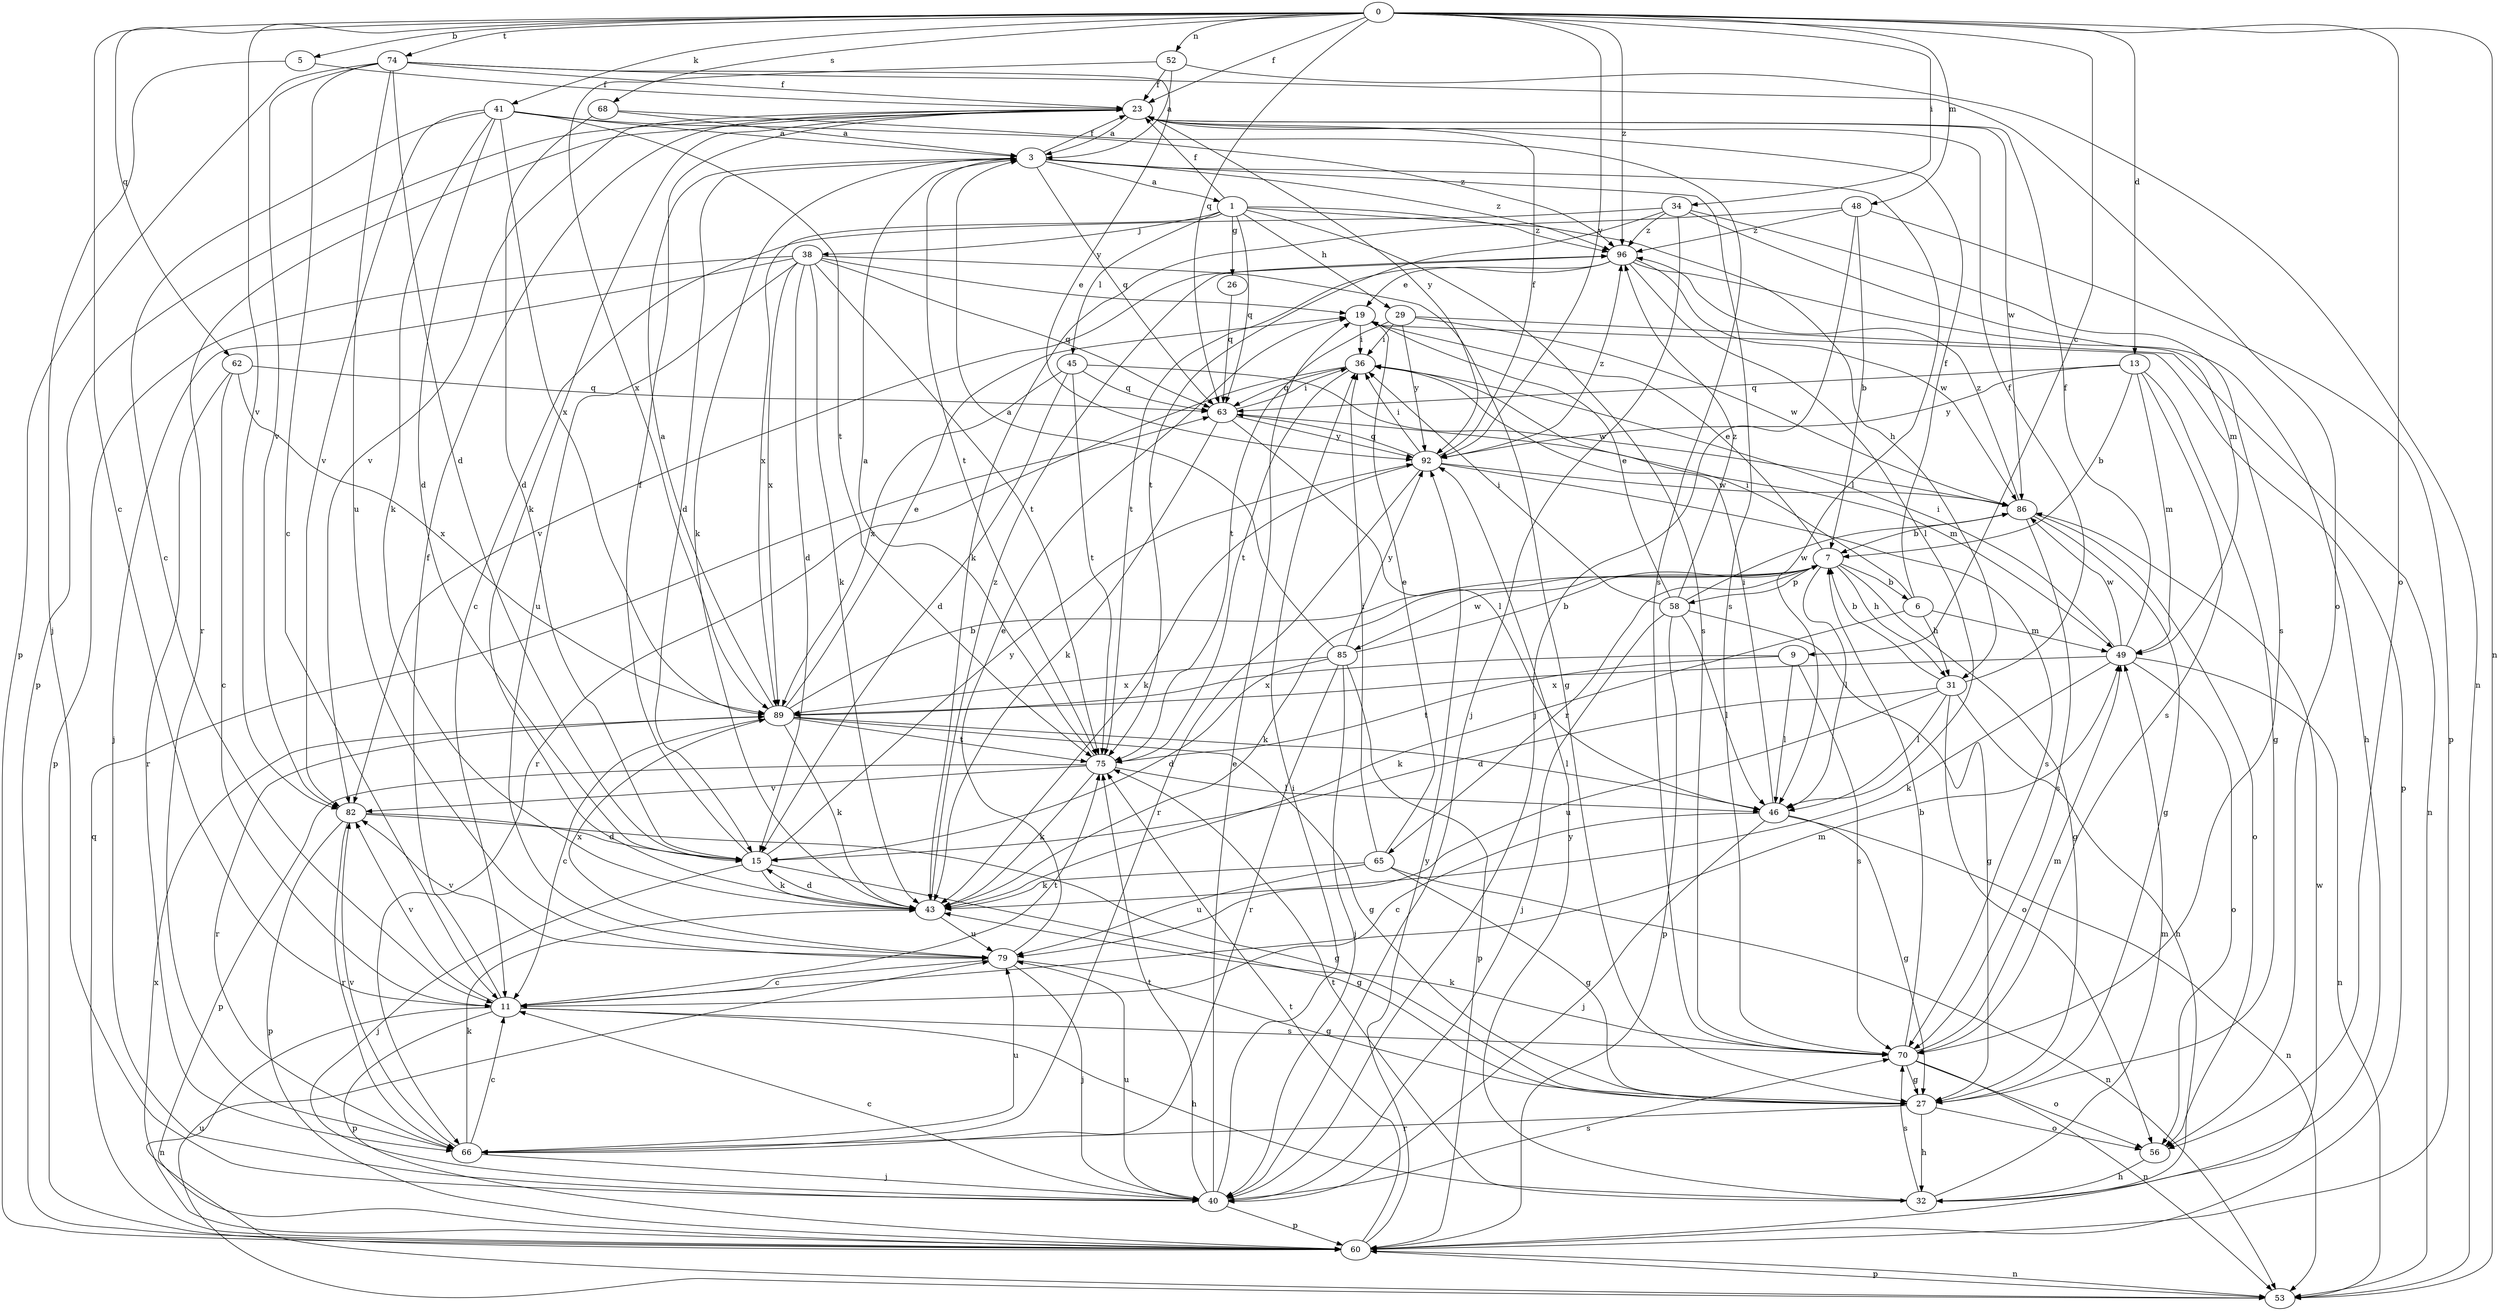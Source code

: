 strict digraph  {
0;
1;
3;
5;
6;
7;
9;
11;
13;
15;
19;
23;
26;
27;
29;
31;
32;
34;
36;
38;
40;
41;
43;
45;
46;
48;
49;
52;
53;
56;
58;
60;
62;
63;
65;
66;
68;
70;
74;
75;
79;
82;
85;
86;
89;
92;
96;
0 -> 5  [label=b];
0 -> 9  [label=c];
0 -> 11  [label=c];
0 -> 13  [label=d];
0 -> 23  [label=f];
0 -> 34  [label=i];
0 -> 41  [label=k];
0 -> 48  [label=m];
0 -> 52  [label=n];
0 -> 53  [label=n];
0 -> 56  [label=o];
0 -> 62  [label=q];
0 -> 63  [label=q];
0 -> 68  [label=s];
0 -> 74  [label=t];
0 -> 82  [label=v];
0 -> 92  [label=y];
0 -> 96  [label=z];
1 -> 23  [label=f];
1 -> 26  [label=g];
1 -> 29  [label=h];
1 -> 31  [label=h];
1 -> 38  [label=j];
1 -> 45  [label=l];
1 -> 63  [label=q];
1 -> 70  [label=s];
1 -> 89  [label=x];
1 -> 96  [label=z];
3 -> 1  [label=a];
3 -> 15  [label=d];
3 -> 23  [label=f];
3 -> 43  [label=k];
3 -> 46  [label=l];
3 -> 63  [label=q];
3 -> 70  [label=s];
3 -> 75  [label=t];
3 -> 96  [label=z];
5 -> 23  [label=f];
5 -> 40  [label=j];
6 -> 23  [label=f];
6 -> 31  [label=h];
6 -> 36  [label=i];
6 -> 43  [label=k];
6 -> 49  [label=m];
7 -> 6  [label=b];
7 -> 19  [label=e];
7 -> 27  [label=g];
7 -> 31  [label=h];
7 -> 43  [label=k];
7 -> 46  [label=l];
7 -> 58  [label=p];
7 -> 65  [label=r];
7 -> 85  [label=w];
9 -> 46  [label=l];
9 -> 70  [label=s];
9 -> 75  [label=t];
9 -> 89  [label=x];
11 -> 23  [label=f];
11 -> 32  [label=h];
11 -> 49  [label=m];
11 -> 53  [label=n];
11 -> 60  [label=p];
11 -> 70  [label=s];
11 -> 75  [label=t];
11 -> 82  [label=v];
13 -> 7  [label=b];
13 -> 27  [label=g];
13 -> 49  [label=m];
13 -> 63  [label=q];
13 -> 70  [label=s];
13 -> 92  [label=y];
15 -> 23  [label=f];
15 -> 27  [label=g];
15 -> 40  [label=j];
15 -> 43  [label=k];
15 -> 92  [label=y];
19 -> 36  [label=i];
19 -> 60  [label=p];
23 -> 3  [label=a];
23 -> 43  [label=k];
23 -> 60  [label=p];
23 -> 66  [label=r];
23 -> 82  [label=v];
23 -> 86  [label=w];
23 -> 92  [label=y];
26 -> 63  [label=q];
27 -> 32  [label=h];
27 -> 56  [label=o];
27 -> 66  [label=r];
29 -> 36  [label=i];
29 -> 53  [label=n];
29 -> 75  [label=t];
29 -> 86  [label=w];
29 -> 92  [label=y];
31 -> 7  [label=b];
31 -> 15  [label=d];
31 -> 23  [label=f];
31 -> 32  [label=h];
31 -> 46  [label=l];
31 -> 56  [label=o];
31 -> 79  [label=u];
32 -> 49  [label=m];
32 -> 70  [label=s];
32 -> 75  [label=t];
32 -> 92  [label=y];
34 -> 11  [label=c];
34 -> 40  [label=j];
34 -> 49  [label=m];
34 -> 70  [label=s];
34 -> 75  [label=t];
34 -> 96  [label=z];
36 -> 63  [label=q];
36 -> 66  [label=r];
36 -> 75  [label=t];
38 -> 15  [label=d];
38 -> 19  [label=e];
38 -> 27  [label=g];
38 -> 40  [label=j];
38 -> 43  [label=k];
38 -> 60  [label=p];
38 -> 63  [label=q];
38 -> 75  [label=t];
38 -> 79  [label=u];
38 -> 89  [label=x];
40 -> 11  [label=c];
40 -> 19  [label=e];
40 -> 36  [label=i];
40 -> 60  [label=p];
40 -> 70  [label=s];
40 -> 75  [label=t];
40 -> 79  [label=u];
41 -> 3  [label=a];
41 -> 11  [label=c];
41 -> 15  [label=d];
41 -> 43  [label=k];
41 -> 75  [label=t];
41 -> 82  [label=v];
41 -> 89  [label=x];
41 -> 96  [label=z];
43 -> 15  [label=d];
43 -> 79  [label=u];
43 -> 96  [label=z];
45 -> 15  [label=d];
45 -> 63  [label=q];
45 -> 75  [label=t];
45 -> 86  [label=w];
45 -> 89  [label=x];
46 -> 11  [label=c];
46 -> 27  [label=g];
46 -> 36  [label=i];
46 -> 40  [label=j];
46 -> 53  [label=n];
48 -> 7  [label=b];
48 -> 40  [label=j];
48 -> 43  [label=k];
48 -> 60  [label=p];
48 -> 96  [label=z];
49 -> 23  [label=f];
49 -> 36  [label=i];
49 -> 43  [label=k];
49 -> 53  [label=n];
49 -> 56  [label=o];
49 -> 86  [label=w];
49 -> 89  [label=x];
52 -> 3  [label=a];
52 -> 23  [label=f];
52 -> 53  [label=n];
52 -> 89  [label=x];
53 -> 60  [label=p];
53 -> 79  [label=u];
56 -> 32  [label=h];
58 -> 19  [label=e];
58 -> 27  [label=g];
58 -> 36  [label=i];
58 -> 40  [label=j];
58 -> 46  [label=l];
58 -> 60  [label=p];
58 -> 86  [label=w];
58 -> 96  [label=z];
60 -> 53  [label=n];
60 -> 63  [label=q];
60 -> 75  [label=t];
60 -> 86  [label=w];
60 -> 89  [label=x];
60 -> 92  [label=y];
62 -> 11  [label=c];
62 -> 63  [label=q];
62 -> 66  [label=r];
62 -> 89  [label=x];
63 -> 36  [label=i];
63 -> 43  [label=k];
63 -> 46  [label=l];
63 -> 49  [label=m];
63 -> 92  [label=y];
65 -> 19  [label=e];
65 -> 27  [label=g];
65 -> 36  [label=i];
65 -> 43  [label=k];
65 -> 53  [label=n];
65 -> 79  [label=u];
66 -> 11  [label=c];
66 -> 40  [label=j];
66 -> 43  [label=k];
66 -> 79  [label=u];
66 -> 82  [label=v];
68 -> 3  [label=a];
68 -> 15  [label=d];
68 -> 70  [label=s];
70 -> 7  [label=b];
70 -> 27  [label=g];
70 -> 43  [label=k];
70 -> 49  [label=m];
70 -> 53  [label=n];
70 -> 56  [label=o];
74 -> 11  [label=c];
74 -> 15  [label=d];
74 -> 23  [label=f];
74 -> 56  [label=o];
74 -> 60  [label=p];
74 -> 79  [label=u];
74 -> 82  [label=v];
74 -> 92  [label=y];
75 -> 3  [label=a];
75 -> 43  [label=k];
75 -> 46  [label=l];
75 -> 60  [label=p];
75 -> 82  [label=v];
79 -> 11  [label=c];
79 -> 19  [label=e];
79 -> 27  [label=g];
79 -> 40  [label=j];
79 -> 82  [label=v];
79 -> 89  [label=x];
82 -> 15  [label=d];
82 -> 27  [label=g];
82 -> 60  [label=p];
82 -> 66  [label=r];
85 -> 3  [label=a];
85 -> 7  [label=b];
85 -> 15  [label=d];
85 -> 40  [label=j];
85 -> 60  [label=p];
85 -> 66  [label=r];
85 -> 89  [label=x];
85 -> 92  [label=y];
86 -> 7  [label=b];
86 -> 27  [label=g];
86 -> 56  [label=o];
86 -> 70  [label=s];
86 -> 96  [label=z];
89 -> 3  [label=a];
89 -> 7  [label=b];
89 -> 11  [label=c];
89 -> 19  [label=e];
89 -> 27  [label=g];
89 -> 43  [label=k];
89 -> 46  [label=l];
89 -> 66  [label=r];
89 -> 75  [label=t];
92 -> 23  [label=f];
92 -> 36  [label=i];
92 -> 43  [label=k];
92 -> 63  [label=q];
92 -> 66  [label=r];
92 -> 70  [label=s];
92 -> 86  [label=w];
92 -> 96  [label=z];
96 -> 19  [label=e];
96 -> 32  [label=h];
96 -> 46  [label=l];
96 -> 75  [label=t];
96 -> 82  [label=v];
96 -> 86  [label=w];
}
